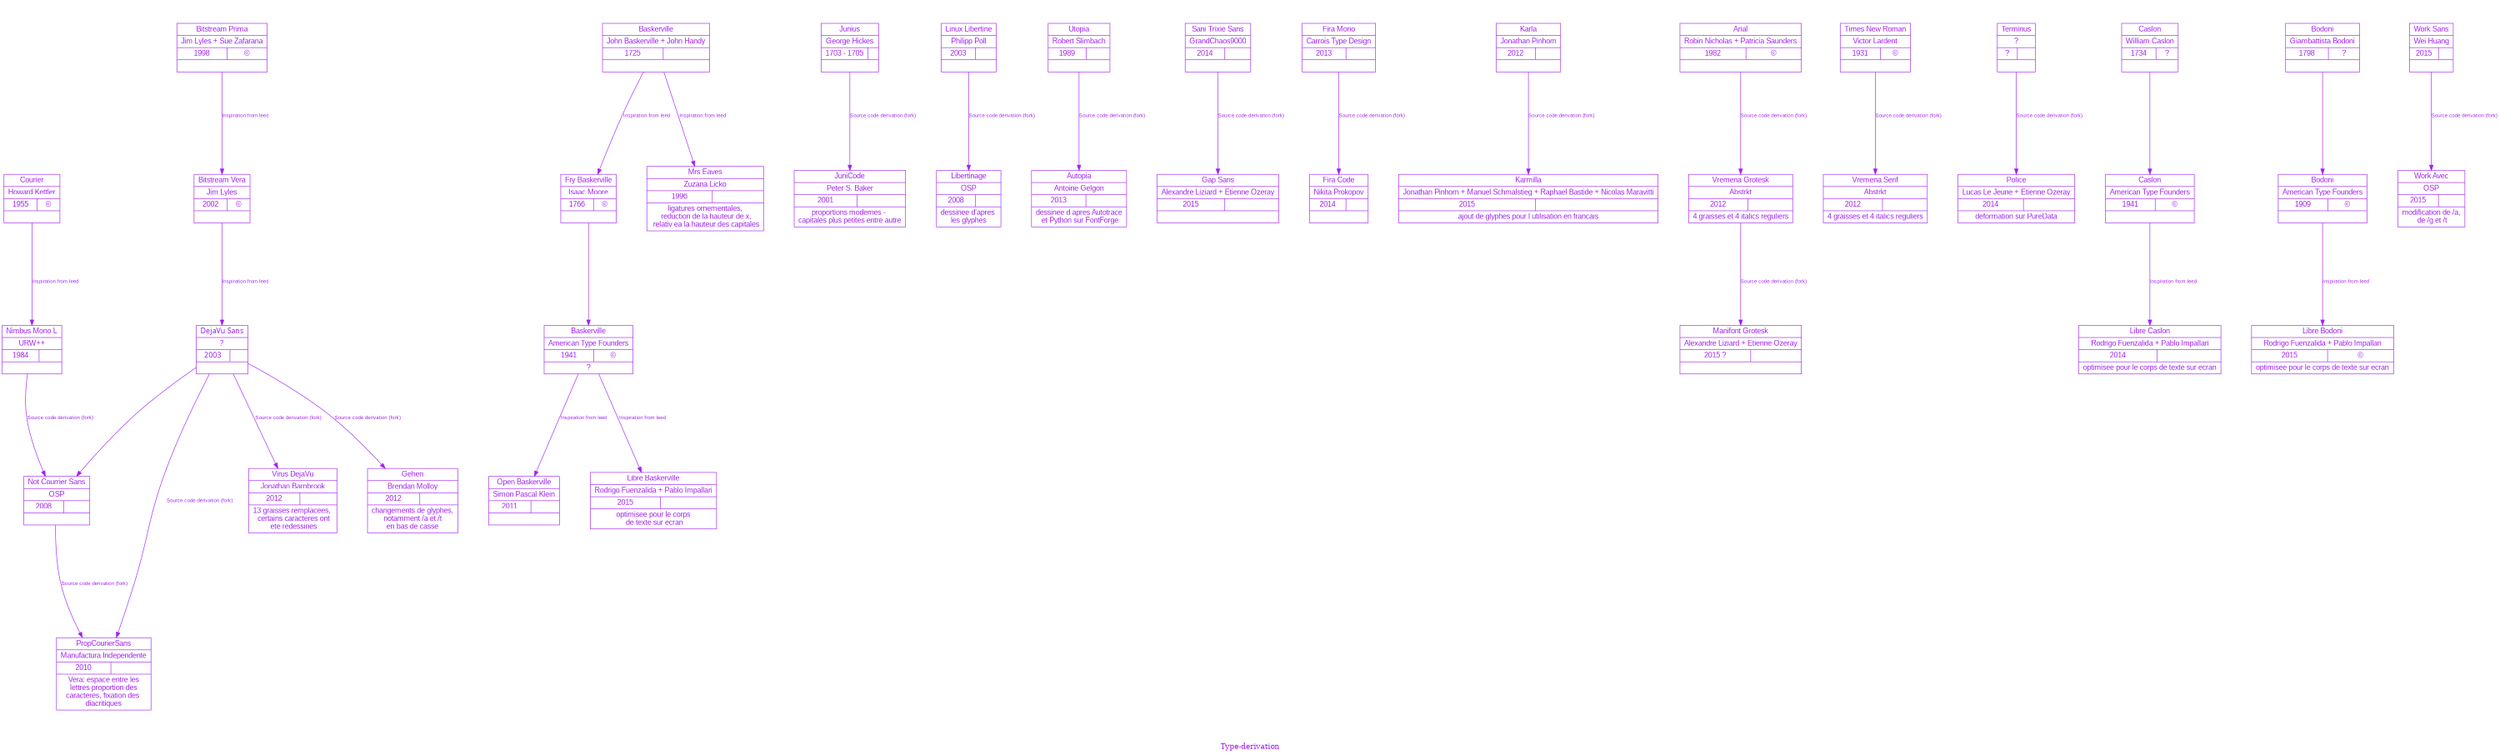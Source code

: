 digraph typederivation {
  graph [
    label = "Type-derivation",
    center = true,
    fontcolor = "purple",
    labeldistance ="40",
    size = "20",
    ratio = 0.30,
    rank = "source",
    nodesep = 0.8
  ];
  edge [
    color = "purple",
    fontcolor = "purple"
    fontname = "liberation sans, sans-serif",
    fontsize = "10",
    labeldistance = "100",
    width = "10",
  ];
  node [
    shape = "record",
    fontname = "liberation sans, sans-serif",
    color = "purple",
    fontcolor = "purple",
  ];

  // Nodes

  struct1 [shape=record,label="{ Courier | Howard Kettler|{1955|\© }| }"];
  struct2 [shape=record,label="{ Nimbus Mono L | URW++|{1984| }| }"];
  struct1 -> struct2 [ label = "Inspiration from leed" ];
  struct3 [shape=record,label="{ Not Courrier Sans | OSP|{2008| }| }"];
  struct2 -> struct3 [ label = "Source code derivation (fork)" ];
  struct4 [shape=record,label="{ Bitstream Prima | Jim Lyles + Sue Zafarana|{1998|\©}| }"];
  struct5 [shape=record,label="{ Bitstream Vera| Jim Lyles|{2002|\©}| }"];
  struct4 -> struct5 [ label = "Inspiration from leed" ];
  struct6 [
    shape=record,
    fontname = "dejavu_sansbook",
    label="{ DejaVu Sans| ?|{2003| }| }"
  ];
  struct5 -> struct6 [ label = "Inspiration from leed" ];
  struct6 -> struct3 ;
  struct6 -> struct7 [ label = "Source code derivation (fork)" ];
  struct7 [shape=record,label="{ PropCourierSans | Manufactura Independente|{2010| }| Vera: espace entre les\n lettres
  proportion des \ncaracteres, fixation des \ndiacritiques}"];
  struct8 [shape=record,label="{ Virus DejaVu | Jonathan Barnbrook|{2012| }|13 graisses remplacees, \n certains caracteres ont\n ete redessines}"];
  struct9 [shape=record,label="{ Gehen | Brendan Molloy|{2012| }|changements de glyphes,\n notamment /a et /t \nen bas de casse}"];
  struct6 -> struct8 [ label = "Source code derivation (fork)" ];
  struct6 -> struct9 [ label = "Source code derivation (fork)" ];
  struct3 -> struct7 [ label = "Source code derivation (fork)" ];
  struct10 [shape=record,label="{ Baskerville | John Baskerville + John Handy|{1725| }| }"];
  struct11 [shape=record,label="{ Fry Baskerville | Isaac Moore|{1766|\© }|}"];
  struct12 [shape=record,label="{ Baskerville | American Type Founders|{1941|\© }|?}"];
  struct10 -> struct11 [ label = "Inspiration from leed" ];
  struct11 -> struct12;
  struct13 [shape=record,label="{ Open Baskerville | Simon Pascal Klein|{2011| }|}"];
  struct12 -> struct13 [ label = "Inspiration from leed" ];
  struct14 [shape=record,label="{ Mrs Eaves | Zuzana Licko|{1996| }|ligatures ornementales,\n reduction de la hauteur de x,\n relativ ea la hauteur des capitales}"];
  struct15 [shape=record,label="{ Libre Baskerville | Rodrigo Fuenzalida + Pablo Impallari|{2015| }|optimisee pour le corps\n de texte sur ecran}"];
  struct10 -> struct14 [ label = "Inspiration from leed" ];
  struct12 -> struct15 [ label = "Inspiration from leed" ];
  struct16 [shape=record,label="{ Junius | George Hickes|{1703 - 1705| }| }"];
  struct17 [shape=record,label="{ JuniCode | Peter S. Baker|{2001| }|proportions modernes - \ncapitales plus petites entre autre }"];
  struct16 -> struct17 [ label = "Source code derivation (fork)" ];
  struct18 [shape=record,label="{ Linux Libertine | Philipp Poll|{2003| }|}"];
  struct19 [shape=record,label="{ Libertinage | OSP|{2008| }|dessinee d'apres \nles glyphes}"];
  struct18 -> struct19 [ label = "Source code derivation (fork)" ];
  struct20 [shape=record,label="{ Utopia | Robert Slimbach|{1989| }|}"];
  struct21 [shape=record,label="{ Autopia | Antoine Gelgon|{2013| }|dessinee d apres Autotrace\n et Python sur FontForge}"];
  struct20 -> struct21 [ label = "Source code derivation (fork)" ];
  struct22 [shape=record,label="{ Sani Trixie Sans | GrandChaos9000|{2014| }| }"];
  struct23 [shape=record,label="{ Gap Sans | Alexandre Liziard + Etienne Ozeray|{2015| }|}"];
  struct22 -> struct23 [ label = "Source code derivation (fork)" ];
  struct24 [shape=record,label="{ Fira Mono | Carrois Type Design|{2013| }|}"];
  struct25 [shape=record,label="{ Fira Code | Nikita Prokopov|{2014| }|}"];
  struct24 -> struct25 [ label = "Source code derivation (fork)" ];
  struct26 [shape=record,label="{ Karla | Jonathan Pinhorn|{2012| }|}"];
  struct27 [shape=record,label="{ Karmilla | Jonathan Pinhorn + Manuel Schmalstieg + Raphael Bastide + Nicolas Maravitti|{2015| }|ajout de glyphes pour l utilisation en francais}"];
  struct26 -> struct27 [ label = "Source code derivation (fork)" ];
  struct28 [shape=record,label="{ Arial | Robin Nicholas + Patricia Saunders|{1982|\© }|}"];
  struct29 [shape=record,label="{ Vremena Grotesk | Abstrkt|{2012| }|4 graisses et 4 italics reguliers}"];
  struct28 -> struct29 [ label = "Source code derivation (fork)" ];
  struct30 [shape=record,label="{ Manifont Grotesk | Alexandre Liziard + Etienne Ozeray|{2015 ?| }|}"];
  struct29 -> struct30 [ label = "Source code derivation (fork)" ];
  struct31 [shape=record,label="{ Times New Roman | Victor Lardent|{1931|\© }|}"];
  struct32 [shape=record,label="{ Vremena Serif | Abstrkt|{2012| }|4 graisses et 4 italics reguliers}"];
  struct31 -> struct32 [ label = "Source code derivation (fork)" ];
  struct33 [shape=record,label="{ Terminus | ?|{?| }|}"];
  struct34 [shape=record,label="{ Police | Lucas Le Jeune + Etienne Ozeray|{2014| }|deformation sur PureData}"];
  struct33 -> struct34 [ label = "Source code derivation (fork)" ];
  struct35 [shape=record,label="{ Caslon | William Caslon|{1734|? }|}"];
  struct36 [shape=record,label="{ Caslon |American Type Founders|{1941|\© }|}"];
  struct35 -> struct36;
  struct37 [shape=record,label="{ Libre Caslon | Rodrigo Fuenzalida + Pablo Impallari|{2014| }|optimisee pour le corps de texte sur ecran}"];
  struct36 -> struct37 [ label = "Inspiration from leed" ];
  struct38 [shape=record,label="{ Bodoni | Giambattista Bodoni|{1798|? }|}"];
  struct39 [shape=record,label="{ Bodoni | American Type Founders|{1909|\© }|}"];
  struct38 -> struct39;
  struct40 [shape=record,label="{ Libre Bodoni |Rodrigo Fuenzalida + Pablo Impallari|{ 2015|\© }|optimisee pour le corps de texte sur ecran}"];
  struct39 -> struct40 [ label = "Inspiration from leed" ];
  struct41 [shape=record,label="{ Work Sans | Wei Huang|{2015| }|}"];
  struct42 [shape=record,label="{ Work Avec | OSP|{2015|}|modification de /a,\n de /g et /t }"];
  struct41 -> struct42 [ label = "Source code derivation (fork)" ];
}

